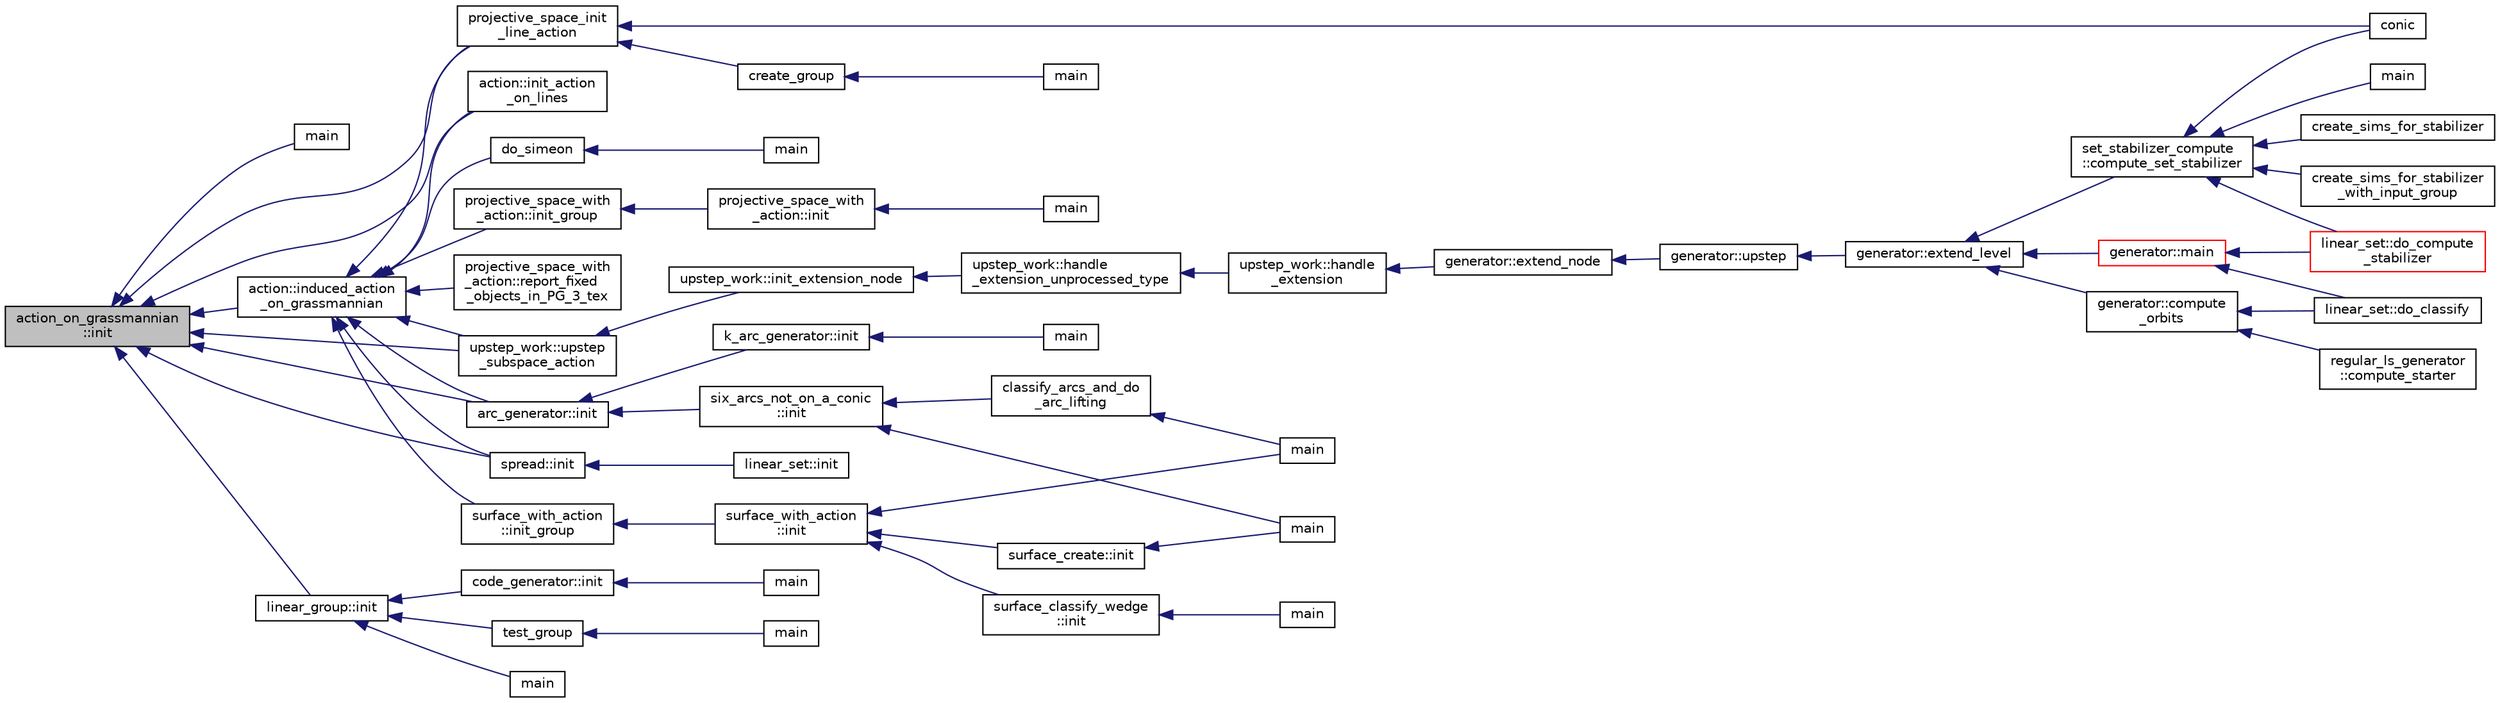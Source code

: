 digraph "action_on_grassmannian::init"
{
  edge [fontname="Helvetica",fontsize="10",labelfontname="Helvetica",labelfontsize="10"];
  node [fontname="Helvetica",fontsize="10",shape=record];
  rankdir="LR";
  Node736 [label="action_on_grassmannian\l::init",height=0.2,width=0.4,color="black", fillcolor="grey75", style="filled", fontcolor="black"];
  Node736 -> Node737 [dir="back",color="midnightblue",fontsize="10",style="solid",fontname="Helvetica"];
  Node737 [label="main",height=0.2,width=0.4,color="black", fillcolor="white", style="filled",URL="$d5/d0d/apps_2projective__space_2polar_8_c.html#a217dbf8b442f20279ea00b898af96f52"];
  Node736 -> Node738 [dir="back",color="midnightblue",fontsize="10",style="solid",fontname="Helvetica"];
  Node738 [label="projective_space_init\l_line_action",height=0.2,width=0.4,color="black", fillcolor="white", style="filled",URL="$dc/dd4/group__actions_8h.html#abcb64d4224e95ccdc2460145af908a74"];
  Node738 -> Node739 [dir="back",color="midnightblue",fontsize="10",style="solid",fontname="Helvetica"];
  Node739 [label="conic",height=0.2,width=0.4,color="black", fillcolor="white", style="filled",URL="$d4/de8/conic_8_c.html#a96def9474b981a9d5831a9b48d85d652"];
  Node738 -> Node740 [dir="back",color="midnightblue",fontsize="10",style="solid",fontname="Helvetica"];
  Node740 [label="create_group",height=0.2,width=0.4,color="black", fillcolor="white", style="filled",URL="$dd/d51/make__group_8_c.html#a7a960a16a33af0e67df207121abca6dc"];
  Node740 -> Node741 [dir="back",color="midnightblue",fontsize="10",style="solid",fontname="Helvetica"];
  Node741 [label="main",height=0.2,width=0.4,color="black", fillcolor="white", style="filled",URL="$dd/d51/make__group_8_c.html#a3c04138a5bfe5d72780bb7e82a18e627"];
  Node736 -> Node742 [dir="back",color="midnightblue",fontsize="10",style="solid",fontname="Helvetica"];
  Node742 [label="action::init_action\l_on_lines",height=0.2,width=0.4,color="black", fillcolor="white", style="filled",URL="$d2/d86/classaction.html#a1cc425535be113a6f8a87c51a708d0d5"];
  Node736 -> Node743 [dir="back",color="midnightblue",fontsize="10",style="solid",fontname="Helvetica"];
  Node743 [label="action::induced_action\l_on_grassmannian",height=0.2,width=0.4,color="black", fillcolor="white", style="filled",URL="$d2/d86/classaction.html#a4dc271144a2899d2f94f88e52e4e538d"];
  Node743 -> Node744 [dir="back",color="midnightblue",fontsize="10",style="solid",fontname="Helvetica"];
  Node744 [label="do_simeon",height=0.2,width=0.4,color="black", fillcolor="white", style="filled",URL="$d5/d13/simeon_8_c.html#a36cf3f9cb484fa44da7a7dfcbe9385d0"];
  Node744 -> Node745 [dir="back",color="midnightblue",fontsize="10",style="solid",fontname="Helvetica"];
  Node745 [label="main",height=0.2,width=0.4,color="black", fillcolor="white", style="filled",URL="$d5/d13/simeon_8_c.html#ae66f6b31b5ad750f1fe042a706a4e3d4"];
  Node743 -> Node746 [dir="back",color="midnightblue",fontsize="10",style="solid",fontname="Helvetica"];
  Node746 [label="projective_space_with\l_action::init_group",height=0.2,width=0.4,color="black", fillcolor="white", style="filled",URL="$d5/d37/classprojective__space__with__action.html#a1f23de4057fa97f038b1ec977c9d42c4"];
  Node746 -> Node747 [dir="back",color="midnightblue",fontsize="10",style="solid",fontname="Helvetica"];
  Node747 [label="projective_space_with\l_action::init",height=0.2,width=0.4,color="black", fillcolor="white", style="filled",URL="$d5/d37/classprojective__space__with__action.html#a10163a9ca20415bd9a9d4370470143ba"];
  Node747 -> Node748 [dir="back",color="midnightblue",fontsize="10",style="solid",fontname="Helvetica"];
  Node748 [label="main",height=0.2,width=0.4,color="black", fillcolor="white", style="filled",URL="$d0/de6/projective__space__main_8_c.html#a3c04138a5bfe5d72780bb7e82a18e627"];
  Node743 -> Node749 [dir="back",color="midnightblue",fontsize="10",style="solid",fontname="Helvetica"];
  Node749 [label="projective_space_with\l_action::report_fixed\l_objects_in_PG_3_tex",height=0.2,width=0.4,color="black", fillcolor="white", style="filled",URL="$d5/d37/classprojective__space__with__action.html#a0210dc9b61e8f1df5f4198806f2fee2e"];
  Node743 -> Node738 [dir="back",color="midnightblue",fontsize="10",style="solid",fontname="Helvetica"];
  Node743 -> Node742 [dir="back",color="midnightblue",fontsize="10",style="solid",fontname="Helvetica"];
  Node743 -> Node750 [dir="back",color="midnightblue",fontsize="10",style="solid",fontname="Helvetica"];
  Node750 [label="upstep_work::upstep\l_subspace_action",height=0.2,width=0.4,color="black", fillcolor="white", style="filled",URL="$d2/dd6/classupstep__work.html#afd45c862c93f460a2e523f074d024529"];
  Node750 -> Node751 [dir="back",color="midnightblue",fontsize="10",style="solid",fontname="Helvetica"];
  Node751 [label="upstep_work::init_extension_node",height=0.2,width=0.4,color="black", fillcolor="white", style="filled",URL="$d2/dd6/classupstep__work.html#ad74931a4c6dc97102d405a755433297d"];
  Node751 -> Node752 [dir="back",color="midnightblue",fontsize="10",style="solid",fontname="Helvetica"];
  Node752 [label="upstep_work::handle\l_extension_unprocessed_type",height=0.2,width=0.4,color="black", fillcolor="white", style="filled",URL="$d2/dd6/classupstep__work.html#a4687dfab87eb7d0646cb79008dd3d32d"];
  Node752 -> Node753 [dir="back",color="midnightblue",fontsize="10",style="solid",fontname="Helvetica"];
  Node753 [label="upstep_work::handle\l_extension",height=0.2,width=0.4,color="black", fillcolor="white", style="filled",URL="$d2/dd6/classupstep__work.html#ad8ba22a74e9884f92e11340b24e6a6d6"];
  Node753 -> Node754 [dir="back",color="midnightblue",fontsize="10",style="solid",fontname="Helvetica"];
  Node754 [label="generator::extend_node",height=0.2,width=0.4,color="black", fillcolor="white", style="filled",URL="$d7/d73/classgenerator.html#ac71fa071cf218f54cdd9306a541744ae"];
  Node754 -> Node755 [dir="back",color="midnightblue",fontsize="10",style="solid",fontname="Helvetica"];
  Node755 [label="generator::upstep",height=0.2,width=0.4,color="black", fillcolor="white", style="filled",URL="$d7/d73/classgenerator.html#ae0f2cebdabc821837f633656d7b0fdfe"];
  Node755 -> Node756 [dir="back",color="midnightblue",fontsize="10",style="solid",fontname="Helvetica"];
  Node756 [label="generator::extend_level",height=0.2,width=0.4,color="black", fillcolor="white", style="filled",URL="$d7/d73/classgenerator.html#a91b84d80ccec0cd2136bc221c30e0f8e"];
  Node756 -> Node757 [dir="back",color="midnightblue",fontsize="10",style="solid",fontname="Helvetica"];
  Node757 [label="set_stabilizer_compute\l::compute_set_stabilizer",height=0.2,width=0.4,color="black", fillcolor="white", style="filled",URL="$d8/dc6/classset__stabilizer__compute.html#ad4f92074322e98c7cd0ed5d4f8486b76"];
  Node757 -> Node758 [dir="back",color="midnightblue",fontsize="10",style="solid",fontname="Helvetica"];
  Node758 [label="main",height=0.2,width=0.4,color="black", fillcolor="white", style="filled",URL="$db/d67/test__hyperoval_8_c.html#a3c04138a5bfe5d72780bb7e82a18e627"];
  Node757 -> Node739 [dir="back",color="midnightblue",fontsize="10",style="solid",fontname="Helvetica"];
  Node757 -> Node759 [dir="back",color="midnightblue",fontsize="10",style="solid",fontname="Helvetica"];
  Node759 [label="linear_set::do_compute\l_stabilizer",height=0.2,width=0.4,color="red", fillcolor="white", style="filled",URL="$dd/d86/classlinear__set.html#ae8f58ded28fb5370f4459cca42b7463b"];
  Node757 -> Node762 [dir="back",color="midnightblue",fontsize="10",style="solid",fontname="Helvetica"];
  Node762 [label="create_sims_for_stabilizer",height=0.2,width=0.4,color="black", fillcolor="white", style="filled",URL="$d0/d76/tl__algebra__and__number__theory_8h.html#af2c67d225072549409be710ac3cd30f8"];
  Node757 -> Node763 [dir="back",color="midnightblue",fontsize="10",style="solid",fontname="Helvetica"];
  Node763 [label="create_sims_for_stabilizer\l_with_input_group",height=0.2,width=0.4,color="black", fillcolor="white", style="filled",URL="$d0/d76/tl__algebra__and__number__theory_8h.html#af5482567a8d6ba5c2fe593bf6f7f9a0f"];
  Node756 -> Node764 [dir="back",color="midnightblue",fontsize="10",style="solid",fontname="Helvetica"];
  Node764 [label="generator::compute\l_orbits",height=0.2,width=0.4,color="black", fillcolor="white", style="filled",URL="$d7/d73/classgenerator.html#a23989bc20ecaaed39c4119c758367f40"];
  Node764 -> Node765 [dir="back",color="midnightblue",fontsize="10",style="solid",fontname="Helvetica"];
  Node765 [label="regular_ls_generator\l::compute_starter",height=0.2,width=0.4,color="black", fillcolor="white", style="filled",URL="$d2/dd8/classregular__ls__generator.html#aa38907741058694a73194b02ceb4a53d"];
  Node764 -> Node766 [dir="back",color="midnightblue",fontsize="10",style="solid",fontname="Helvetica"];
  Node766 [label="linear_set::do_classify",height=0.2,width=0.4,color="black", fillcolor="white", style="filled",URL="$dd/d86/classlinear__set.html#a3eb2dbce7fa8b71901dfc12f288ddd0c"];
  Node756 -> Node767 [dir="back",color="midnightblue",fontsize="10",style="solid",fontname="Helvetica"];
  Node767 [label="generator::main",height=0.2,width=0.4,color="red", fillcolor="white", style="filled",URL="$d7/d73/classgenerator.html#a01abff8e9f231bf0d82e2e8e0061f242"];
  Node767 -> Node766 [dir="back",color="midnightblue",fontsize="10",style="solid",fontname="Helvetica"];
  Node767 -> Node759 [dir="back",color="midnightblue",fontsize="10",style="solid",fontname="Helvetica"];
  Node743 -> Node821 [dir="back",color="midnightblue",fontsize="10",style="solid",fontname="Helvetica"];
  Node821 [label="arc_generator::init",height=0.2,width=0.4,color="black", fillcolor="white", style="filled",URL="$d4/d21/classarc__generator.html#ae614e18e9c641d67069fa27d48245cde"];
  Node821 -> Node805 [dir="back",color="midnightblue",fontsize="10",style="solid",fontname="Helvetica"];
  Node805 [label="k_arc_generator::init",height=0.2,width=0.4,color="black", fillcolor="white", style="filled",URL="$d6/dd8/classk__arc__generator.html#a6036d9f52ede9f8ca681505626b5361d"];
  Node805 -> Node806 [dir="back",color="midnightblue",fontsize="10",style="solid",fontname="Helvetica"];
  Node806 [label="main",height=0.2,width=0.4,color="black", fillcolor="white", style="filled",URL="$d6/d01/k__arc__generator__main_8_c.html#a217dbf8b442f20279ea00b898af96f52"];
  Node821 -> Node807 [dir="back",color="midnightblue",fontsize="10",style="solid",fontname="Helvetica"];
  Node807 [label="six_arcs_not_on_a_conic\l::init",height=0.2,width=0.4,color="black", fillcolor="white", style="filled",URL="$d8/de6/classsix__arcs__not__on__a__conic.html#a7a4d5cf8a098488729934cfa8a70944a"];
  Node807 -> Node808 [dir="back",color="midnightblue",fontsize="10",style="solid",fontname="Helvetica"];
  Node808 [label="classify_arcs_and_do\l_arc_lifting",height=0.2,width=0.4,color="black", fillcolor="white", style="filled",URL="$d6/dc3/arc__lifting__main_8_c.html#afdd7be16f16b8c71e9a72fe5f6a0b59c"];
  Node808 -> Node788 [dir="back",color="midnightblue",fontsize="10",style="solid",fontname="Helvetica"];
  Node788 [label="main",height=0.2,width=0.4,color="black", fillcolor="white", style="filled",URL="$d6/dc3/arc__lifting__main_8_c.html#a217dbf8b442f20279ea00b898af96f52"];
  Node807 -> Node792 [dir="back",color="midnightblue",fontsize="10",style="solid",fontname="Helvetica"];
  Node792 [label="main",height=0.2,width=0.4,color="black", fillcolor="white", style="filled",URL="$d2/dfa/create__surface__main_8_c.html#a217dbf8b442f20279ea00b898af96f52"];
  Node743 -> Node822 [dir="back",color="midnightblue",fontsize="10",style="solid",fontname="Helvetica"];
  Node822 [label="spread::init",height=0.2,width=0.4,color="black", fillcolor="white", style="filled",URL="$da/dc1/classspread.html#aa2493aebcdd72c4472213711dfcc2ab6"];
  Node822 -> Node816 [dir="back",color="midnightblue",fontsize="10",style="solid",fontname="Helvetica"];
  Node816 [label="linear_set::init",height=0.2,width=0.4,color="black", fillcolor="white", style="filled",URL="$dd/d86/classlinear__set.html#a7ab24e84423749047d5465cb15505475"];
  Node743 -> Node823 [dir="back",color="midnightblue",fontsize="10",style="solid",fontname="Helvetica"];
  Node823 [label="surface_with_action\l::init_group",height=0.2,width=0.4,color="black", fillcolor="white", style="filled",URL="$d8/df9/classsurface__with__action.html#a8fc5e9fd211eaca0a5e4a922aa515d8b"];
  Node823 -> Node824 [dir="back",color="midnightblue",fontsize="10",style="solid",fontname="Helvetica"];
  Node824 [label="surface_with_action\l::init",height=0.2,width=0.4,color="black", fillcolor="white", style="filled",URL="$d8/df9/classsurface__with__action.html#a8e716ca96b2dd1833dbbb0e3711b9435"];
  Node824 -> Node788 [dir="back",color="midnightblue",fontsize="10",style="solid",fontname="Helvetica"];
  Node824 -> Node825 [dir="back",color="midnightblue",fontsize="10",style="solid",fontname="Helvetica"];
  Node825 [label="surface_classify_wedge\l::init",height=0.2,width=0.4,color="black", fillcolor="white", style="filled",URL="$d7/d5c/classsurface__classify__wedge.html#a43302106663b307aa8274a5112a7010a"];
  Node825 -> Node812 [dir="back",color="midnightblue",fontsize="10",style="solid",fontname="Helvetica"];
  Node812 [label="main",height=0.2,width=0.4,color="black", fillcolor="white", style="filled",URL="$df/df8/surface__classify_8_c.html#a217dbf8b442f20279ea00b898af96f52"];
  Node824 -> Node791 [dir="back",color="midnightblue",fontsize="10",style="solid",fontname="Helvetica"];
  Node791 [label="surface_create::init",height=0.2,width=0.4,color="black", fillcolor="white", style="filled",URL="$de/da4/classsurface__create.html#ab0db5c12825f778e3caf8aa4da02eb06"];
  Node791 -> Node792 [dir="back",color="midnightblue",fontsize="10",style="solid",fontname="Helvetica"];
  Node736 -> Node826 [dir="back",color="midnightblue",fontsize="10",style="solid",fontname="Helvetica"];
  Node826 [label="linear_group::init",height=0.2,width=0.4,color="black", fillcolor="white", style="filled",URL="$df/d5a/classlinear__group.html#a8119aa9b882192ab422b12614b259f28"];
  Node826 -> Node827 [dir="back",color="midnightblue",fontsize="10",style="solid",fontname="Helvetica"];
  Node827 [label="code_generator::init",height=0.2,width=0.4,color="black", fillcolor="white", style="filled",URL="$db/d37/classcode__generator.html#acfaa1e8badf6f30255203f499b130af8"];
  Node827 -> Node770 [dir="back",color="midnightblue",fontsize="10",style="solid",fontname="Helvetica"];
  Node770 [label="main",height=0.2,width=0.4,color="black", fillcolor="white", style="filled",URL="$d4/d4f/codes_8_c.html#a217dbf8b442f20279ea00b898af96f52"];
  Node826 -> Node828 [dir="back",color="midnightblue",fontsize="10",style="solid",fontname="Helvetica"];
  Node828 [label="test_group",height=0.2,width=0.4,color="black", fillcolor="white", style="filled",URL="$d8/d03/analyze__q__designs_8_c.html#ad03444358d0b46e7aa4d88a806b44925"];
  Node828 -> Node829 [dir="back",color="midnightblue",fontsize="10",style="solid",fontname="Helvetica"];
  Node829 [label="main",height=0.2,width=0.4,color="black", fillcolor="white", style="filled",URL="$d8/d03/analyze__q__designs_8_c.html#a217dbf8b442f20279ea00b898af96f52"];
  Node826 -> Node820 [dir="back",color="midnightblue",fontsize="10",style="solid",fontname="Helvetica"];
  Node820 [label="main",height=0.2,width=0.4,color="black", fillcolor="white", style="filled",URL="$da/dd5/subspace__orbits__main_8_c.html#a217dbf8b442f20279ea00b898af96f52"];
  Node736 -> Node750 [dir="back",color="midnightblue",fontsize="10",style="solid",fontname="Helvetica"];
  Node736 -> Node821 [dir="back",color="midnightblue",fontsize="10",style="solid",fontname="Helvetica"];
  Node736 -> Node822 [dir="back",color="midnightblue",fontsize="10",style="solid",fontname="Helvetica"];
}
